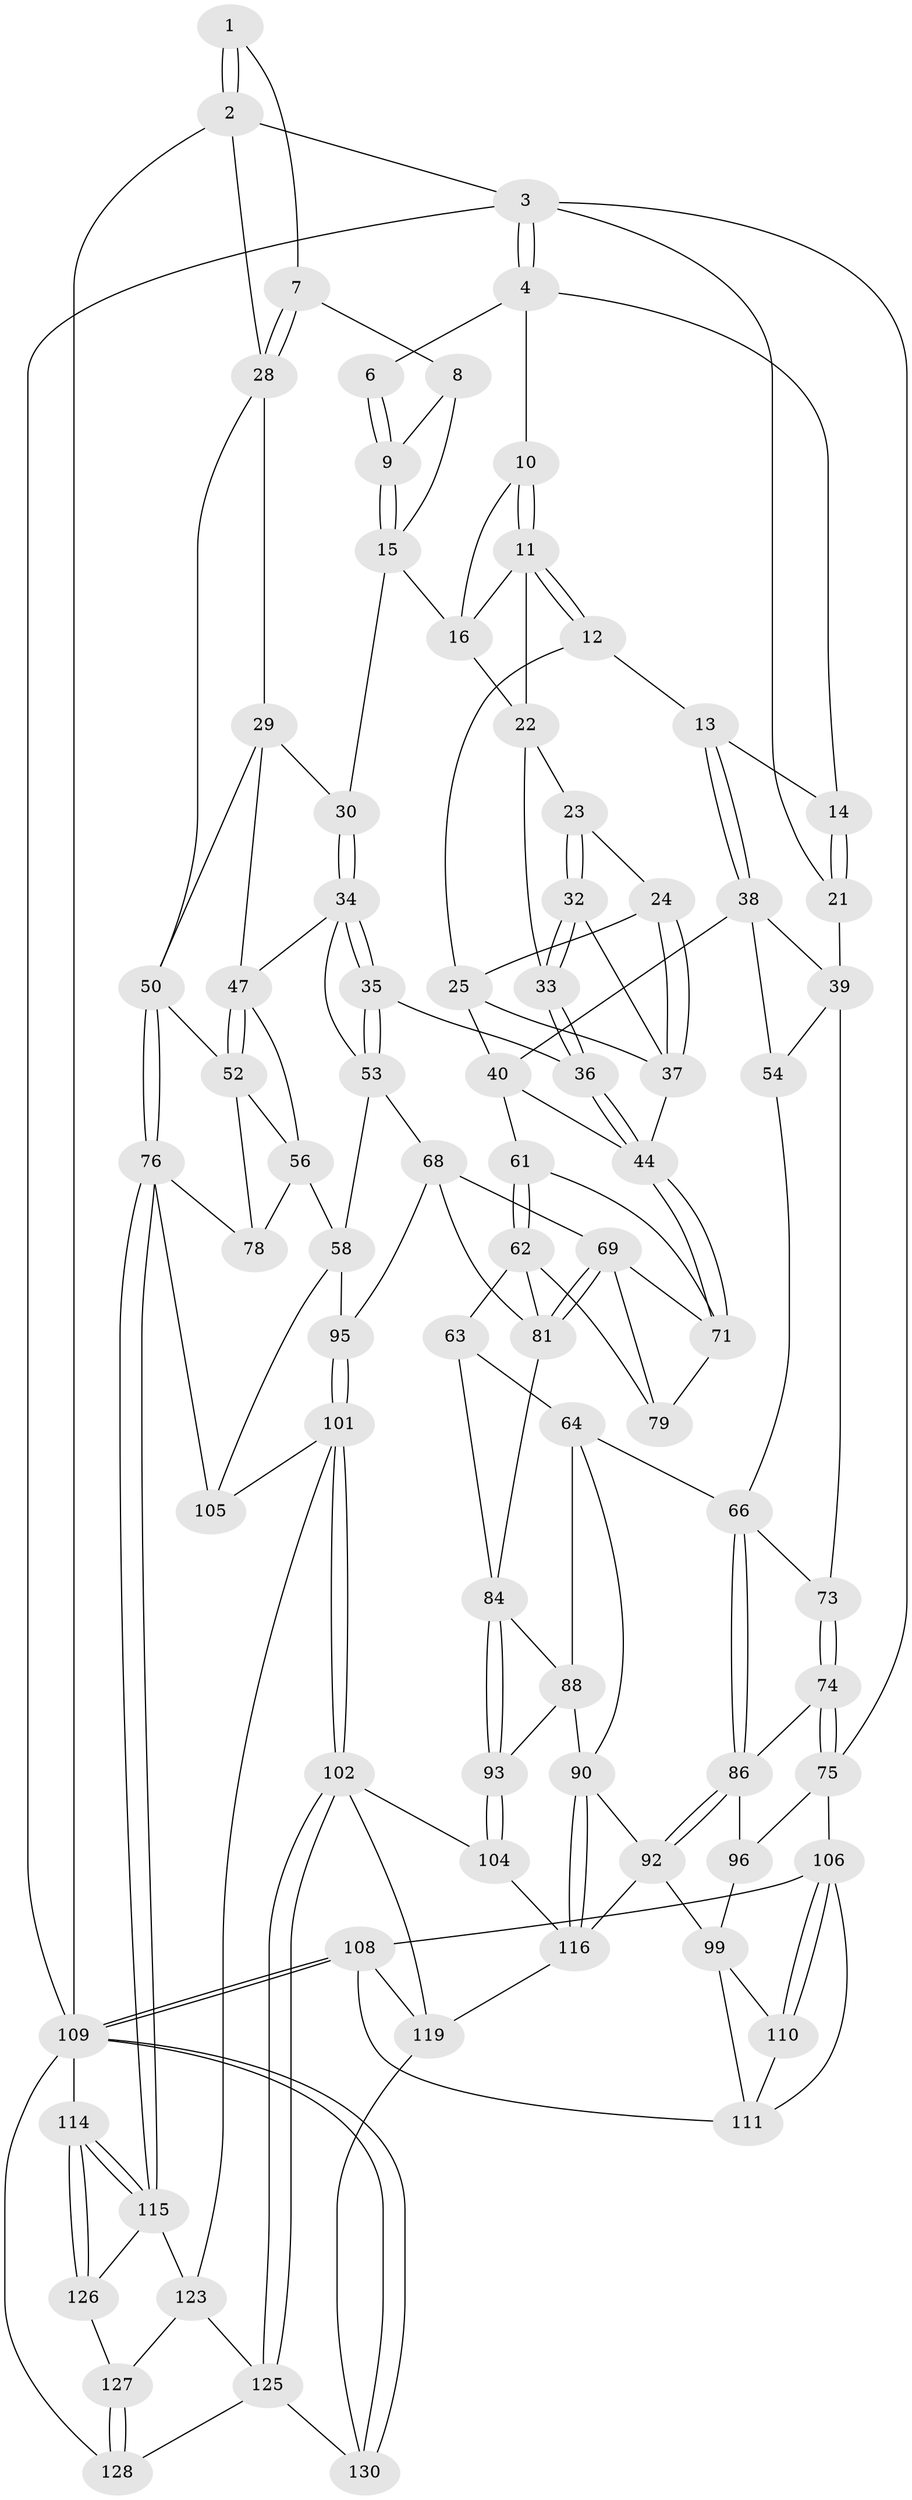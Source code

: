 // original degree distribution, {3: 0.015384615384615385, 6: 0.23846153846153847, 5: 0.49230769230769234, 4: 0.25384615384615383}
// Generated by graph-tools (version 1.1) at 2025/42/03/06/25 10:42:27]
// undirected, 83 vertices, 188 edges
graph export_dot {
graph [start="1"]
  node [color=gray90,style=filled];
  1 [pos="+0.8717705958695012+0"];
  2 [pos="+1+0"];
  3 [pos="+0+0",super="+20"];
  4 [pos="+0.32884176313374447+0",super="+5"];
  6 [pos="+0.7594537855946037+0"];
  7 [pos="+0.944145623284236+0.1458591888325869"];
  8 [pos="+0.8362391916897121+0.10889428696729772"];
  9 [pos="+0.7591181640711104+0"];
  10 [pos="+0.502284255131157+0"];
  11 [pos="+0.3751678996155984+0.15879536981233575",super="+18"];
  12 [pos="+0.3284123610723404+0.17320791417157938"];
  13 [pos="+0.318095396736009+0.17289131460988263"];
  14 [pos="+0.2555703459647202+0.09628227921303946"];
  15 [pos="+0.6818424788157983+0.15644191184966796",super="+19"];
  16 [pos="+0.6658418920285089+0.15894569571708547",super="+17"];
  21 [pos="+0+0.18241442576042352"];
  22 [pos="+0.48762544122465173+0.17512625019307324",super="+27"];
  23 [pos="+0.48941037445117486+0.1823967881205525"];
  24 [pos="+0.45597147872401894+0.24834416247104077"];
  25 [pos="+0.4388876171468246+0.26571792675437367",super="+26"];
  28 [pos="+0.9692536664698104+0.17484888230480522",super="+31"];
  29 [pos="+0.8850548608927425+0.2651161638213289",super="+46"];
  30 [pos="+0.7722157236333406+0.2469645619751527"];
  32 [pos="+0.5301536561893498+0.23439497704789217"];
  33 [pos="+0.595283565940701+0.2739813028215038"];
  34 [pos="+0.7122783146717845+0.35207066920538344",super="+49"];
  35 [pos="+0.6325282789839314+0.362232894594558"];
  36 [pos="+0.6072175198468703+0.3604031381996491"];
  37 [pos="+0.49346635775031705+0.28166713834022733",super="+43"];
  38 [pos="+0.26521625433396046+0.29766194449599087",super="+42"];
  39 [pos="+0.07429945796125302+0.30362372610461036",super="+55"];
  40 [pos="+0.374792125142313+0.3828035869651813",super="+41"];
  44 [pos="+0.5682143280296206+0.39139290797025994",super="+45"];
  47 [pos="+0.8437943042873999+0.383103245942937",super="+48"];
  50 [pos="+1+0.48981513974254853",super="+51"];
  52 [pos="+0.867872208428973+0.4504853943091913",super="+60"];
  53 [pos="+0.6998212315138941+0.49824177669380754",super="+59"];
  54 [pos="+0.2738919117173168+0.39840350619242887"];
  56 [pos="+0.7854378331432035+0.5134234099757332",super="+57"];
  58 [pos="+0.7326434820368374+0.5811736672975883",super="+94"];
  61 [pos="+0.3610029657460025+0.42150103447270293"];
  62 [pos="+0.3478634120977325+0.4769797025639257",super="+80"];
  63 [pos="+0.3213669868105797+0.5078223002244666"];
  64 [pos="+0.27718776214230423+0.5455747012459341",super="+65"];
  66 [pos="+0.19904469007043177+0.52585207061713",super="+67"];
  68 [pos="+0.587484374589778+0.4898711849830174",super="+83"];
  69 [pos="+0.5833278651876235+0.4863460153962299",super="+70"];
  71 [pos="+0.5617815627899156+0.4397522263755193",super="+72"];
  73 [pos="+0.12254388637111875+0.4373282477115735"];
  74 [pos="+0.030016675084130123+0.5319481052040168"];
  75 [pos="+0+0.5258541720728039",super="+97"];
  76 [pos="+1+0.6302828687154263",super="+77"];
  78 [pos="+1+0.6187513331532198"];
  79 [pos="+0.4541355983303448+0.5745894758807979"];
  81 [pos="+0.5253586934835164+0.6210238639057247",super="+82"];
  84 [pos="+0.44241939570688793+0.6169766239701289",super="+85"];
  86 [pos="+0.11790865636943261+0.6099098518942124",super="+87"];
  88 [pos="+0.33124850544846507+0.5923461715970276",super="+89"];
  90 [pos="+0.277750092509508+0.7100750283112437",super="+91"];
  92 [pos="+0.16935269703016959+0.7250294101764148",super="+98"];
  93 [pos="+0.39362927484969135+0.728504980769979"];
  95 [pos="+0.6785743299358461+0.7321432961927171"];
  96 [pos="+0.02308943987536056+0.6585641544114028"];
  99 [pos="+0.1186899055833648+0.7495614650867022",super="+100"];
  101 [pos="+0.6786724658567833+0.7341841585837093",super="+121"];
  102 [pos="+0.5151052863822158+0.8828007320312334",super="+103"];
  104 [pos="+0.45156413359909586+0.8344567440688619"];
  105 [pos="+1+0.646336714093087"];
  106 [pos="+0+0.8292526274527395",super="+107"];
  108 [pos="+0+1",super="+118"];
  109 [pos="+0+1",super="+113"];
  110 [pos="+0.009061214233587562+0.7326660514198016"];
  111 [pos="+0.11222950770844417+0.7564056903159049",super="+112"];
  114 [pos="+1+0.7351425526197356"];
  115 [pos="+1+0.7075698824136848",super="+122"];
  116 [pos="+0.27748671215691184+0.8260591352327143",super="+117"];
  119 [pos="+0.20631728637073032+0.932325429661996",super="+120"];
  123 [pos="+0.775083932016693+0.8074937899219315",super="+124"];
  125 [pos="+0.5216455016232447+1",super="+129"];
  126 [pos="+0.8884757999333742+0.8914728412762054"];
  127 [pos="+0.8465182811527777+0.9306754175952657"];
  128 [pos="+1+1"];
  130 [pos="+0.29019883831467147+1"];
  1 -- 2;
  1 -- 2;
  1 -- 7;
  2 -- 3;
  2 -- 109;
  2 -- 28;
  3 -- 4;
  3 -- 4;
  3 -- 109;
  3 -- 75;
  3 -- 21;
  4 -- 14;
  4 -- 10;
  4 -- 6;
  6 -- 9;
  6 -- 9;
  7 -- 8;
  7 -- 28;
  7 -- 28;
  8 -- 9;
  8 -- 15;
  9 -- 15;
  9 -- 15;
  10 -- 11;
  10 -- 11;
  10 -- 16;
  11 -- 12;
  11 -- 12;
  11 -- 16;
  11 -- 22;
  12 -- 13;
  12 -- 25;
  13 -- 14;
  13 -- 38;
  13 -- 38;
  14 -- 21;
  14 -- 21;
  15 -- 16;
  15 -- 30;
  16 -- 22;
  21 -- 39;
  22 -- 23;
  22 -- 33;
  23 -- 24;
  23 -- 32;
  23 -- 32;
  24 -- 25;
  24 -- 37;
  24 -- 37;
  25 -- 40;
  25 -- 37;
  28 -- 29;
  28 -- 50;
  29 -- 30;
  29 -- 47;
  29 -- 50;
  30 -- 34;
  30 -- 34;
  32 -- 33;
  32 -- 33;
  32 -- 37;
  33 -- 36;
  33 -- 36;
  34 -- 35;
  34 -- 35;
  34 -- 53;
  34 -- 47;
  35 -- 36;
  35 -- 53;
  35 -- 53;
  36 -- 44;
  36 -- 44;
  37 -- 44;
  38 -- 39;
  38 -- 54;
  38 -- 40;
  39 -- 73;
  39 -- 54;
  40 -- 44;
  40 -- 61;
  44 -- 71;
  44 -- 71;
  47 -- 52;
  47 -- 52;
  47 -- 56;
  50 -- 76;
  50 -- 76;
  50 -- 52;
  52 -- 56;
  52 -- 78;
  53 -- 58;
  53 -- 68;
  54 -- 66;
  56 -- 58;
  56 -- 78;
  58 -- 105;
  58 -- 95;
  61 -- 62;
  61 -- 62;
  61 -- 71;
  62 -- 63;
  62 -- 79;
  62 -- 81;
  63 -- 64;
  63 -- 84;
  64 -- 88;
  64 -- 66;
  64 -- 90;
  66 -- 86;
  66 -- 86;
  66 -- 73;
  68 -- 69;
  68 -- 81;
  68 -- 95;
  69 -- 81;
  69 -- 81;
  69 -- 71;
  69 -- 79;
  71 -- 79;
  73 -- 74;
  73 -- 74;
  74 -- 75;
  74 -- 75;
  74 -- 86;
  75 -- 96;
  75 -- 106;
  76 -- 115;
  76 -- 115;
  76 -- 105;
  76 -- 78;
  81 -- 84;
  84 -- 93;
  84 -- 93;
  84 -- 88;
  86 -- 92;
  86 -- 92;
  86 -- 96;
  88 -- 90;
  88 -- 93;
  90 -- 116;
  90 -- 116;
  90 -- 92;
  92 -- 116;
  92 -- 99;
  93 -- 104;
  93 -- 104;
  95 -- 101;
  95 -- 101;
  96 -- 99;
  99 -- 111;
  99 -- 110;
  101 -- 102;
  101 -- 102;
  101 -- 105;
  101 -- 123;
  102 -- 125;
  102 -- 125;
  102 -- 104;
  102 -- 119;
  104 -- 116;
  106 -- 110;
  106 -- 110;
  106 -- 108;
  106 -- 111;
  108 -- 109;
  108 -- 109;
  108 -- 119;
  108 -- 111;
  109 -- 130;
  109 -- 130;
  109 -- 128;
  109 -- 114;
  110 -- 111;
  114 -- 115;
  114 -- 115;
  114 -- 126;
  114 -- 126;
  115 -- 123;
  115 -- 126;
  116 -- 119;
  119 -- 130;
  123 -- 125;
  123 -- 127;
  125 -- 128;
  125 -- 130;
  126 -- 127;
  127 -- 128;
  127 -- 128;
}
